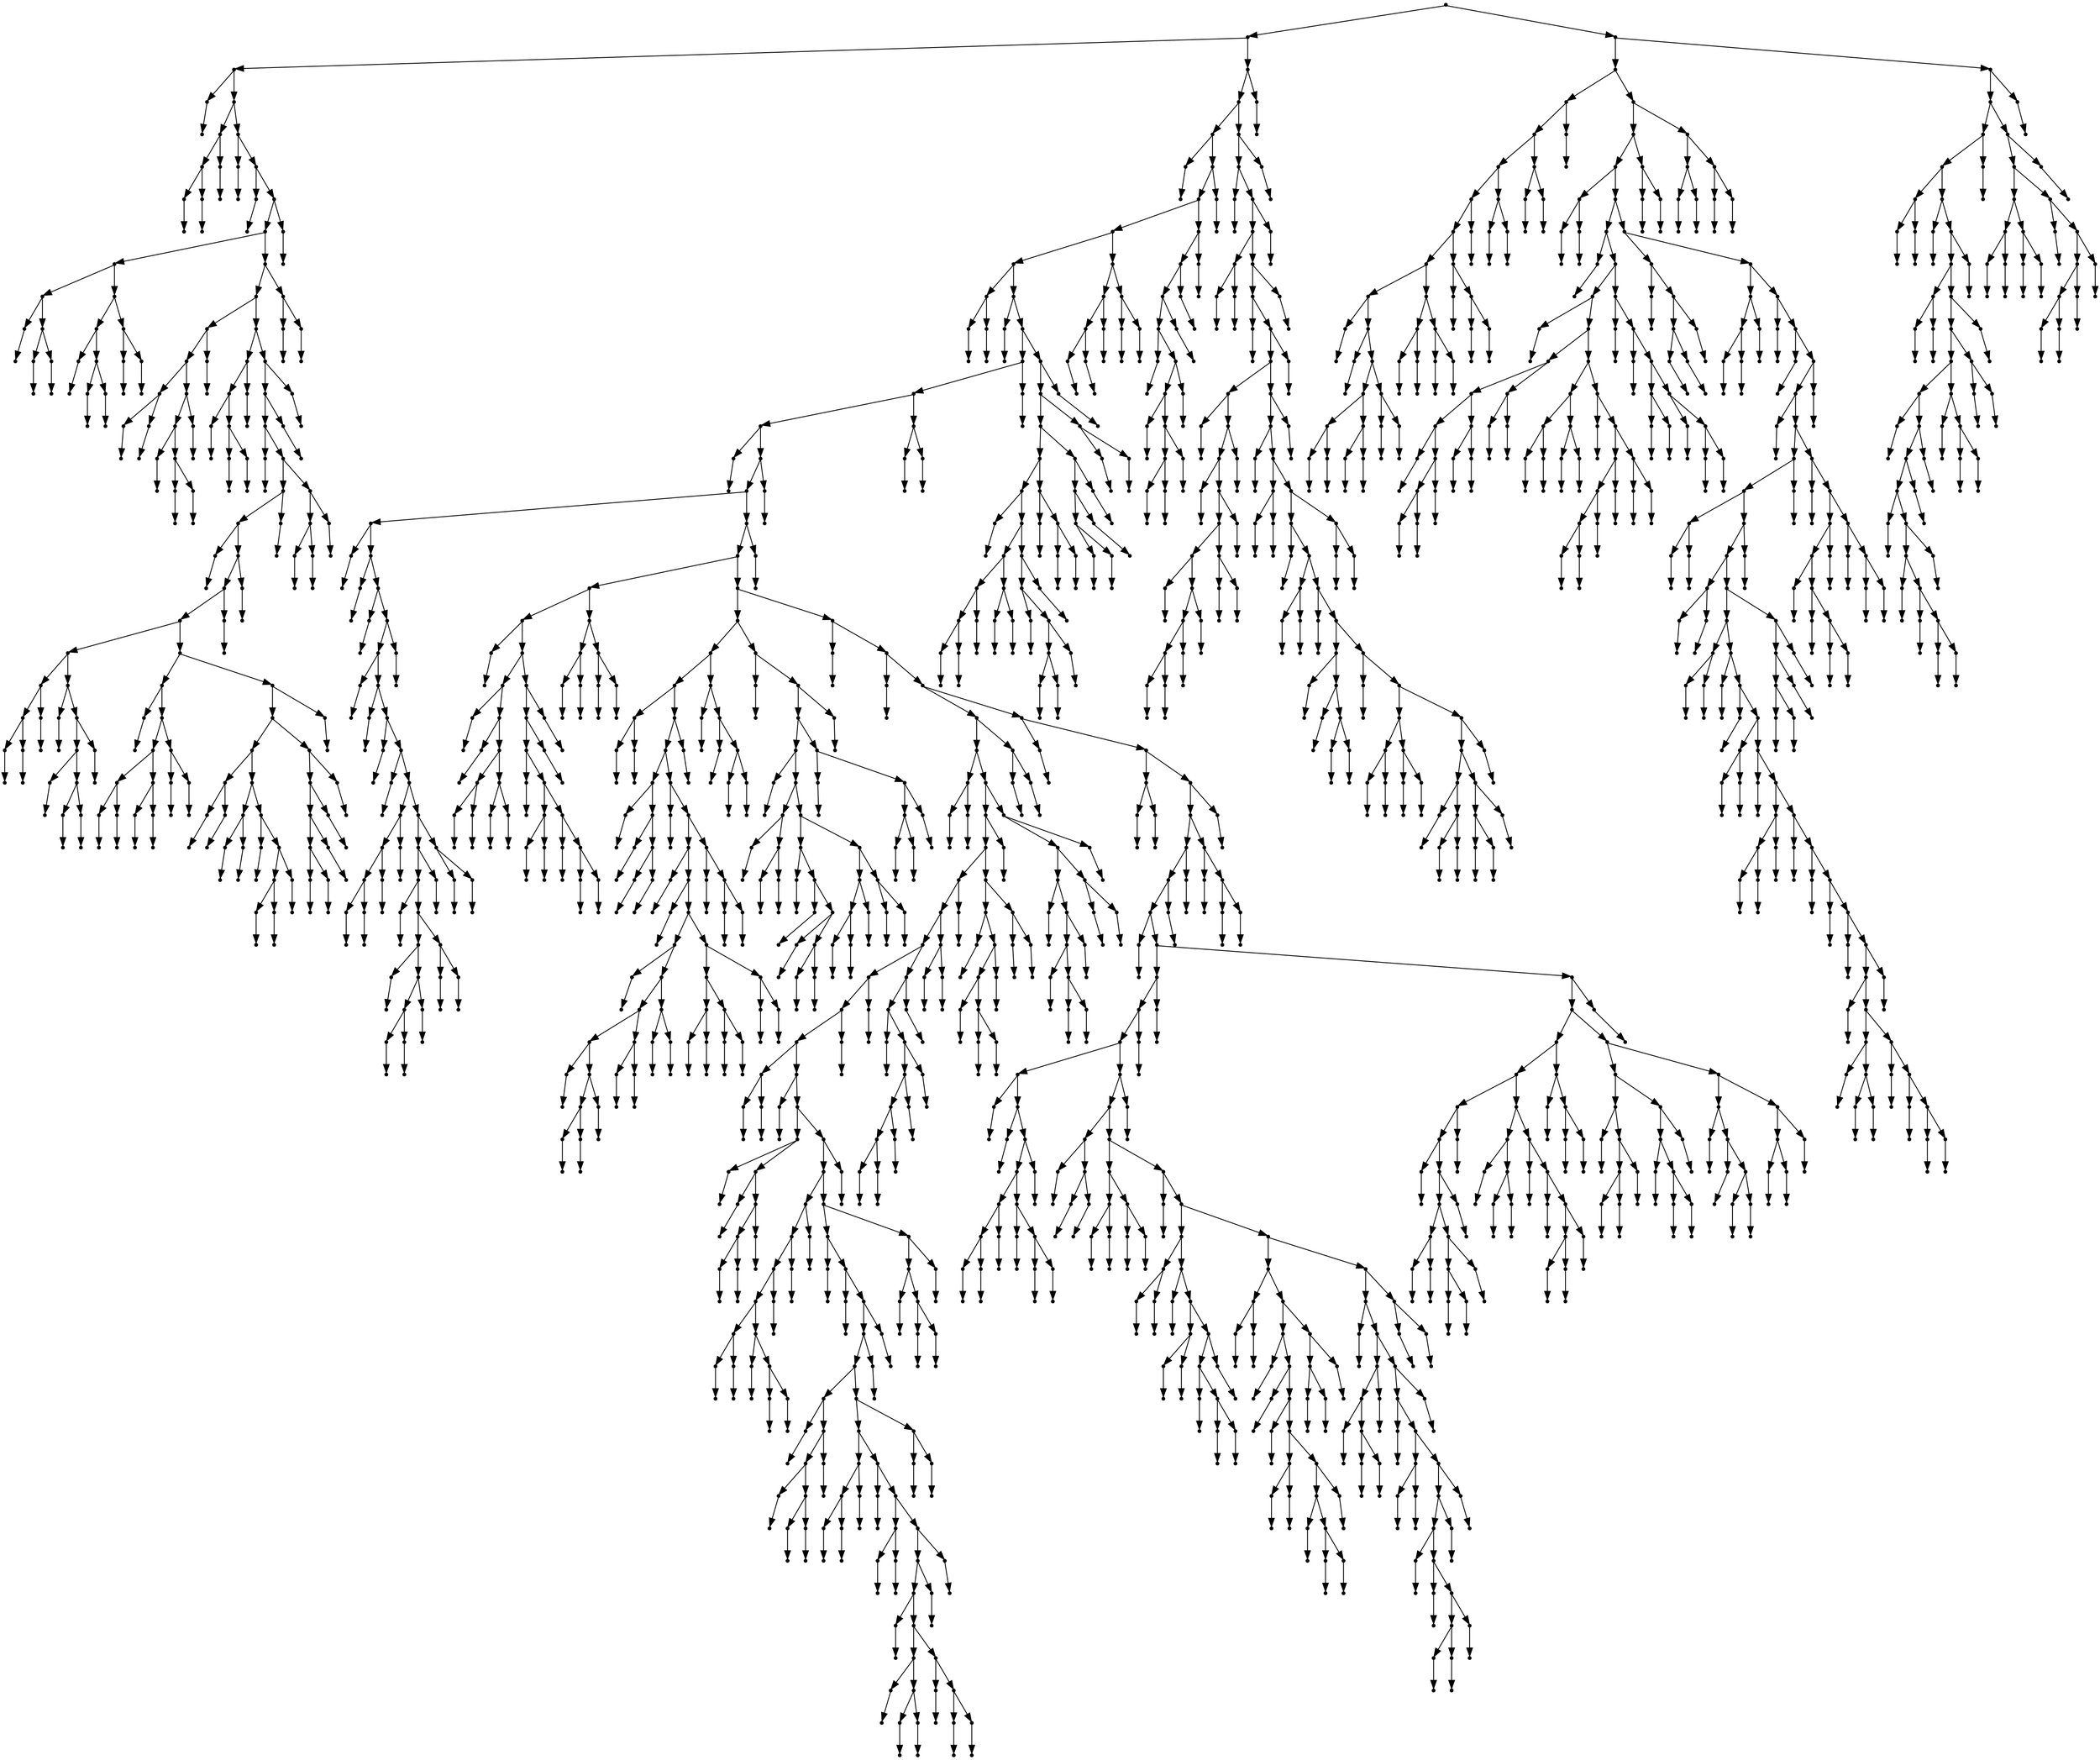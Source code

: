 digraph {
  1744 [shape=point];
  1315 [shape=point];
  199 [shape=point];
  1 [shape=point];
  0 [shape=point];
  198 [shape=point];
  9 [shape=point];
  6 [shape=point];
  3 [shape=point];
  2 [shape=point];
  5 [shape=point];
  4 [shape=point];
  8 [shape=point];
  7 [shape=point];
  197 [shape=point];
  11 [shape=point];
  10 [shape=point];
  196 [shape=point];
  13 [shape=point];
  12 [shape=point];
  195 [shape=point];
  192 [shape=point];
  36 [shape=point];
  21 [shape=point];
  15 [shape=point];
  14 [shape=point];
  20 [shape=point];
  17 [shape=point];
  16 [shape=point];
  19 [shape=point];
  18 [shape=point];
  35 [shape=point];
  29 [shape=point];
  23 [shape=point];
  22 [shape=point];
  28 [shape=point];
  25 [shape=point];
  24 [shape=point];
  27 [shape=point];
  26 [shape=point];
  34 [shape=point];
  31 [shape=point];
  30 [shape=point];
  33 [shape=point];
  32 [shape=point];
  191 [shape=point];
  185 [shape=point];
  56 [shape=point];
  53 [shape=point];
  41 [shape=point];
  38 [shape=point];
  37 [shape=point];
  40 [shape=point];
  39 [shape=point];
  52 [shape=point];
  49 [shape=point];
  43 [shape=point];
  42 [shape=point];
  48 [shape=point];
  45 [shape=point];
  44 [shape=point];
  47 [shape=point];
  46 [shape=point];
  51 [shape=point];
  50 [shape=point];
  55 [shape=point];
  54 [shape=point];
  184 [shape=point];
  67 [shape=point];
  64 [shape=point];
  58 [shape=point];
  57 [shape=point];
  63 [shape=point];
  60 [shape=point];
  59 [shape=point];
  62 [shape=point];
  61 [shape=point];
  66 [shape=point];
  65 [shape=point];
  183 [shape=point];
  180 [shape=point];
  177 [shape=point];
  69 [shape=point];
  68 [shape=point];
  176 [shape=point];
  167 [shape=point];
  164 [shape=point];
  71 [shape=point];
  70 [shape=point];
  163 [shape=point];
  160 [shape=point];
  157 [shape=point];
  94 [shape=point];
  79 [shape=point];
  76 [shape=point];
  73 [shape=point];
  72 [shape=point];
  75 [shape=point];
  74 [shape=point];
  78 [shape=point];
  77 [shape=point];
  93 [shape=point];
  81 [shape=point];
  80 [shape=point];
  92 [shape=point];
  89 [shape=point];
  83 [shape=point];
  82 [shape=point];
  88 [shape=point];
  85 [shape=point];
  84 [shape=point];
  87 [shape=point];
  86 [shape=point];
  91 [shape=point];
  90 [shape=point];
  156 [shape=point];
  114 [shape=point];
  96 [shape=point];
  95 [shape=point];
  113 [shape=point];
  107 [shape=point];
  101 [shape=point];
  98 [shape=point];
  97 [shape=point];
  100 [shape=point];
  99 [shape=point];
  106 [shape=point];
  103 [shape=point];
  102 [shape=point];
  105 [shape=point];
  104 [shape=point];
  112 [shape=point];
  109 [shape=point];
  108 [shape=point];
  111 [shape=point];
  110 [shape=point];
  155 [shape=point];
  152 [shape=point];
  137 [shape=point];
  119 [shape=point];
  116 [shape=point];
  115 [shape=point];
  118 [shape=point];
  117 [shape=point];
  136 [shape=point];
  124 [shape=point];
  121 [shape=point];
  120 [shape=point];
  123 [shape=point];
  122 [shape=point];
  135 [shape=point];
  126 [shape=point];
  125 [shape=point];
  134 [shape=point];
  131 [shape=point];
  128 [shape=point];
  127 [shape=point];
  130 [shape=point];
  129 [shape=point];
  133 [shape=point];
  132 [shape=point];
  151 [shape=point];
  148 [shape=point];
  145 [shape=point];
  142 [shape=point];
  139 [shape=point];
  138 [shape=point];
  141 [shape=point];
  140 [shape=point];
  144 [shape=point];
  143 [shape=point];
  147 [shape=point];
  146 [shape=point];
  150 [shape=point];
  149 [shape=point];
  154 [shape=point];
  153 [shape=point];
  159 [shape=point];
  158 [shape=point];
  162 [shape=point];
  161 [shape=point];
  166 [shape=point];
  165 [shape=point];
  175 [shape=point];
  172 [shape=point];
  169 [shape=point];
  168 [shape=point];
  171 [shape=point];
  170 [shape=point];
  174 [shape=point];
  173 [shape=point];
  179 [shape=point];
  178 [shape=point];
  182 [shape=point];
  181 [shape=point];
  190 [shape=point];
  187 [shape=point];
  186 [shape=point];
  189 [shape=point];
  188 [shape=point];
  194 [shape=point];
  193 [shape=point];
  1314 [shape=point];
  1311 [shape=point];
  1176 [shape=point];
  201 [shape=point];
  200 [shape=point];
  1175 [shape=point];
  1172 [shape=point];
  1145 [shape=point];
  1130 [shape=point];
  206 [shape=point];
  203 [shape=point];
  202 [shape=point];
  205 [shape=point];
  204 [shape=point];
  1129 [shape=point];
  208 [shape=point];
  207 [shape=point];
  1128 [shape=point];
  1065 [shape=point];
  1062 [shape=point];
  1056 [shape=point];
  210 [shape=point];
  209 [shape=point];
  1055 [shape=point];
  1052 [shape=point];
  275 [shape=point];
  212 [shape=point];
  211 [shape=point];
  274 [shape=point];
  214 [shape=point];
  213 [shape=point];
  273 [shape=point];
  216 [shape=point];
  215 [shape=point];
  272 [shape=point];
  269 [shape=point];
  218 [shape=point];
  217 [shape=point];
  268 [shape=point];
  220 [shape=point];
  219 [shape=point];
  267 [shape=point];
  222 [shape=point];
  221 [shape=point];
  266 [shape=point];
  224 [shape=point];
  223 [shape=point];
  265 [shape=point];
  235 [shape=point];
  232 [shape=point];
  229 [shape=point];
  226 [shape=point];
  225 [shape=point];
  228 [shape=point];
  227 [shape=point];
  231 [shape=point];
  230 [shape=point];
  234 [shape=point];
  233 [shape=point];
  264 [shape=point];
  258 [shape=point];
  255 [shape=point];
  237 [shape=point];
  236 [shape=point];
  254 [shape=point];
  248 [shape=point];
  239 [shape=point];
  238 [shape=point];
  247 [shape=point];
  244 [shape=point];
  241 [shape=point];
  240 [shape=point];
  243 [shape=point];
  242 [shape=point];
  246 [shape=point];
  245 [shape=point];
  253 [shape=point];
  250 [shape=point];
  249 [shape=point];
  252 [shape=point];
  251 [shape=point];
  257 [shape=point];
  256 [shape=point];
  263 [shape=point];
  260 [shape=point];
  259 [shape=point];
  262 [shape=point];
  261 [shape=point];
  271 [shape=point];
  270 [shape=point];
  1051 [shape=point];
  1048 [shape=point];
  331 [shape=point];
  319 [shape=point];
  277 [shape=point];
  276 [shape=point];
  318 [shape=point];
  294 [shape=point];
  279 [shape=point];
  278 [shape=point];
  293 [shape=point];
  281 [shape=point];
  280 [shape=point];
  292 [shape=point];
  286 [shape=point];
  283 [shape=point];
  282 [shape=point];
  285 [shape=point];
  284 [shape=point];
  291 [shape=point];
  288 [shape=point];
  287 [shape=point];
  290 [shape=point];
  289 [shape=point];
  317 [shape=point];
  314 [shape=point];
  311 [shape=point];
  296 [shape=point];
  295 [shape=point];
  310 [shape=point];
  301 [shape=point];
  298 [shape=point];
  297 [shape=point];
  300 [shape=point];
  299 [shape=point];
  309 [shape=point];
  303 [shape=point];
  302 [shape=point];
  308 [shape=point];
  305 [shape=point];
  304 [shape=point];
  307 [shape=point];
  306 [shape=point];
  313 [shape=point];
  312 [shape=point];
  316 [shape=point];
  315 [shape=point];
  330 [shape=point];
  324 [shape=point];
  321 [shape=point];
  320 [shape=point];
  323 [shape=point];
  322 [shape=point];
  329 [shape=point];
  326 [shape=point];
  325 [shape=point];
  328 [shape=point];
  327 [shape=point];
  1047 [shape=point];
  486 [shape=point];
  426 [shape=point];
  414 [shape=point];
  336 [shape=point];
  333 [shape=point];
  332 [shape=point];
  335 [shape=point];
  334 [shape=point];
  413 [shape=point];
  410 [shape=point];
  347 [shape=point];
  338 [shape=point];
  337 [shape=point];
  346 [shape=point];
  340 [shape=point];
  339 [shape=point];
  345 [shape=point];
  342 [shape=point];
  341 [shape=point];
  344 [shape=point];
  343 [shape=point];
  409 [shape=point];
  349 [shape=point];
  348 [shape=point];
  408 [shape=point];
  399 [shape=point];
  351 [shape=point];
  350 [shape=point];
  398 [shape=point];
  353 [shape=point];
  352 [shape=point];
  397 [shape=point];
  379 [shape=point];
  355 [shape=point];
  354 [shape=point];
  378 [shape=point];
  372 [shape=point];
  366 [shape=point];
  357 [shape=point];
  356 [shape=point];
  365 [shape=point];
  362 [shape=point];
  359 [shape=point];
  358 [shape=point];
  361 [shape=point];
  360 [shape=point];
  364 [shape=point];
  363 [shape=point];
  371 [shape=point];
  368 [shape=point];
  367 [shape=point];
  370 [shape=point];
  369 [shape=point];
  377 [shape=point];
  374 [shape=point];
  373 [shape=point];
  376 [shape=point];
  375 [shape=point];
  396 [shape=point];
  390 [shape=point];
  384 [shape=point];
  381 [shape=point];
  380 [shape=point];
  383 [shape=point];
  382 [shape=point];
  389 [shape=point];
  386 [shape=point];
  385 [shape=point];
  388 [shape=point];
  387 [shape=point];
  395 [shape=point];
  392 [shape=point];
  391 [shape=point];
  394 [shape=point];
  393 [shape=point];
  407 [shape=point];
  401 [shape=point];
  400 [shape=point];
  406 [shape=point];
  403 [shape=point];
  402 [shape=point];
  405 [shape=point];
  404 [shape=point];
  412 [shape=point];
  411 [shape=point];
  425 [shape=point];
  416 [shape=point];
  415 [shape=point];
  424 [shape=point];
  418 [shape=point];
  417 [shape=point];
  423 [shape=point];
  420 [shape=point];
  419 [shape=point];
  422 [shape=point];
  421 [shape=point];
  485 [shape=point];
  428 [shape=point];
  427 [shape=point];
  484 [shape=point];
  481 [shape=point];
  469 [shape=point];
  430 [shape=point];
  429 [shape=point];
  468 [shape=point];
  438 [shape=point];
  432 [shape=point];
  431 [shape=point];
  437 [shape=point];
  434 [shape=point];
  433 [shape=point];
  436 [shape=point];
  435 [shape=point];
  467 [shape=point];
  452 [shape=point];
  440 [shape=point];
  439 [shape=point];
  451 [shape=point];
  442 [shape=point];
  441 [shape=point];
  450 [shape=point];
  444 [shape=point];
  443 [shape=point];
  449 [shape=point];
  446 [shape=point];
  445 [shape=point];
  448 [shape=point];
  447 [shape=point];
  466 [shape=point];
  460 [shape=point];
  457 [shape=point];
  454 [shape=point];
  453 [shape=point];
  456 [shape=point];
  455 [shape=point];
  459 [shape=point];
  458 [shape=point];
  465 [shape=point];
  462 [shape=point];
  461 [shape=point];
  464 [shape=point];
  463 [shape=point];
  480 [shape=point];
  471 [shape=point];
  470 [shape=point];
  479 [shape=point];
  476 [shape=point];
  473 [shape=point];
  472 [shape=point];
  475 [shape=point];
  474 [shape=point];
  478 [shape=point];
  477 [shape=point];
  483 [shape=point];
  482 [shape=point];
  1046 [shape=point];
  488 [shape=point];
  487 [shape=point];
  1045 [shape=point];
  490 [shape=point];
  489 [shape=point];
  1044 [shape=point];
  726 [shape=point];
  720 [shape=point];
  495 [shape=point];
  492 [shape=point];
  491 [shape=point];
  494 [shape=point];
  493 [shape=point];
  719 [shape=point];
  695 [shape=point];
  692 [shape=point];
  671 [shape=point];
  668 [shape=point];
  662 [shape=point];
  641 [shape=point];
  638 [shape=point];
  635 [shape=point];
  500 [shape=point];
  497 [shape=point];
  496 [shape=point];
  499 [shape=point];
  498 [shape=point];
  634 [shape=point];
  502 [shape=point];
  501 [shape=point];
  633 [shape=point];
  516 [shape=point];
  504 [shape=point];
  503 [shape=point];
  515 [shape=point];
  506 [shape=point];
  505 [shape=point];
  514 [shape=point];
  511 [shape=point];
  508 [shape=point];
  507 [shape=point];
  510 [shape=point];
  509 [shape=point];
  513 [shape=point];
  512 [shape=point];
  632 [shape=point];
  629 [shape=point];
  539 [shape=point];
  536 [shape=point];
  533 [shape=point];
  530 [shape=point];
  521 [shape=point];
  518 [shape=point];
  517 [shape=point];
  520 [shape=point];
  519 [shape=point];
  529 [shape=point];
  523 [shape=point];
  522 [shape=point];
  528 [shape=point];
  525 [shape=point];
  524 [shape=point];
  527 [shape=point];
  526 [shape=point];
  532 [shape=point];
  531 [shape=point];
  535 [shape=point];
  534 [shape=point];
  538 [shape=point];
  537 [shape=point];
  628 [shape=point];
  616 [shape=point];
  541 [shape=point];
  540 [shape=point];
  615 [shape=point];
  543 [shape=point];
  542 [shape=point];
  614 [shape=point];
  611 [shape=point];
  608 [shape=point];
  557 [shape=point];
  545 [shape=point];
  544 [shape=point];
  556 [shape=point];
  553 [shape=point];
  547 [shape=point];
  546 [shape=point];
  552 [shape=point];
  549 [shape=point];
  548 [shape=point];
  551 [shape=point];
  550 [shape=point];
  555 [shape=point];
  554 [shape=point];
  607 [shape=point];
  601 [shape=point];
  565 [shape=point];
  562 [shape=point];
  559 [shape=point];
  558 [shape=point];
  561 [shape=point];
  560 [shape=point];
  564 [shape=point];
  563 [shape=point];
  600 [shape=point];
  567 [shape=point];
  566 [shape=point];
  599 [shape=point];
  572 [shape=point];
  569 [shape=point];
  568 [shape=point];
  571 [shape=point];
  570 [shape=point];
  598 [shape=point];
  595 [shape=point];
  592 [shape=point];
  574 [shape=point];
  573 [shape=point];
  591 [shape=point];
  582 [shape=point];
  576 [shape=point];
  575 [shape=point];
  581 [shape=point];
  578 [shape=point];
  577 [shape=point];
  580 [shape=point];
  579 [shape=point];
  590 [shape=point];
  584 [shape=point];
  583 [shape=point];
  589 [shape=point];
  586 [shape=point];
  585 [shape=point];
  588 [shape=point];
  587 [shape=point];
  594 [shape=point];
  593 [shape=point];
  597 [shape=point];
  596 [shape=point];
  606 [shape=point];
  603 [shape=point];
  602 [shape=point];
  605 [shape=point];
  604 [shape=point];
  610 [shape=point];
  609 [shape=point];
  613 [shape=point];
  612 [shape=point];
  627 [shape=point];
  624 [shape=point];
  618 [shape=point];
  617 [shape=point];
  623 [shape=point];
  620 [shape=point];
  619 [shape=point];
  622 [shape=point];
  621 [shape=point];
  626 [shape=point];
  625 [shape=point];
  631 [shape=point];
  630 [shape=point];
  637 [shape=point];
  636 [shape=point];
  640 [shape=point];
  639 [shape=point];
  661 [shape=point];
  658 [shape=point];
  643 [shape=point];
  642 [shape=point];
  657 [shape=point];
  654 [shape=point];
  651 [shape=point];
  648 [shape=point];
  645 [shape=point];
  644 [shape=point];
  647 [shape=point];
  646 [shape=point];
  650 [shape=point];
  649 [shape=point];
  653 [shape=point];
  652 [shape=point];
  656 [shape=point];
  655 [shape=point];
  660 [shape=point];
  659 [shape=point];
  667 [shape=point];
  664 [shape=point];
  663 [shape=point];
  666 [shape=point];
  665 [shape=point];
  670 [shape=point];
  669 [shape=point];
  691 [shape=point];
  685 [shape=point];
  673 [shape=point];
  672 [shape=point];
  684 [shape=point];
  681 [shape=point];
  675 [shape=point];
  674 [shape=point];
  680 [shape=point];
  677 [shape=point];
  676 [shape=point];
  679 [shape=point];
  678 [shape=point];
  683 [shape=point];
  682 [shape=point];
  690 [shape=point];
  687 [shape=point];
  686 [shape=point];
  689 [shape=point];
  688 [shape=point];
  694 [shape=point];
  693 [shape=point];
  718 [shape=point];
  715 [shape=point];
  709 [shape=point];
  697 [shape=point];
  696 [shape=point];
  708 [shape=point];
  705 [shape=point];
  699 [shape=point];
  698 [shape=point];
  704 [shape=point];
  701 [shape=point];
  700 [shape=point];
  703 [shape=point];
  702 [shape=point];
  707 [shape=point];
  706 [shape=point];
  714 [shape=point];
  711 [shape=point];
  710 [shape=point];
  713 [shape=point];
  712 [shape=point];
  717 [shape=point];
  716 [shape=point];
  725 [shape=point];
  722 [shape=point];
  721 [shape=point];
  724 [shape=point];
  723 [shape=point];
  1043 [shape=point];
  728 [shape=point];
  727 [shape=point];
  1042 [shape=point];
  733 [shape=point];
  730 [shape=point];
  729 [shape=point];
  732 [shape=point];
  731 [shape=point];
  1041 [shape=point];
  1038 [shape=point];
  1029 [shape=point];
  1026 [shape=point];
  1023 [shape=point];
  735 [shape=point];
  734 [shape=point];
  1022 [shape=point];
  917 [shape=point];
  914 [shape=point];
  911 [shape=point];
  761 [shape=point];
  737 [shape=point];
  736 [shape=point];
  760 [shape=point];
  739 [shape=point];
  738 [shape=point];
  759 [shape=point];
  756 [shape=point];
  747 [shape=point];
  744 [shape=point];
  741 [shape=point];
  740 [shape=point];
  743 [shape=point];
  742 [shape=point];
  746 [shape=point];
  745 [shape=point];
  755 [shape=point];
  749 [shape=point];
  748 [shape=point];
  754 [shape=point];
  751 [shape=point];
  750 [shape=point];
  753 [shape=point];
  752 [shape=point];
  758 [shape=point];
  757 [shape=point];
  910 [shape=point];
  907 [shape=point];
  769 [shape=point];
  763 [shape=point];
  762 [shape=point];
  768 [shape=point];
  765 [shape=point];
  764 [shape=point];
  767 [shape=point];
  766 [shape=point];
  906 [shape=point];
  780 [shape=point];
  774 [shape=point];
  771 [shape=point];
  770 [shape=point];
  773 [shape=point];
  772 [shape=point];
  779 [shape=point];
  776 [shape=point];
  775 [shape=point];
  778 [shape=point];
  777 [shape=point];
  905 [shape=point];
  782 [shape=point];
  781 [shape=point];
  904 [shape=point];
  808 [shape=point];
  787 [shape=point];
  784 [shape=point];
  783 [shape=point];
  786 [shape=point];
  785 [shape=point];
  807 [shape=point];
  789 [shape=point];
  788 [shape=point];
  806 [shape=point];
  794 [shape=point];
  791 [shape=point];
  790 [shape=point];
  793 [shape=point];
  792 [shape=point];
  805 [shape=point];
  802 [shape=point];
  796 [shape=point];
  795 [shape=point];
  801 [shape=point];
  798 [shape=point];
  797 [shape=point];
  800 [shape=point];
  799 [shape=point];
  804 [shape=point];
  803 [shape=point];
  903 [shape=point];
  849 [shape=point];
  813 [shape=point];
  810 [shape=point];
  809 [shape=point];
  812 [shape=point];
  811 [shape=point];
  848 [shape=point];
  839 [shape=point];
  815 [shape=point];
  814 [shape=point];
  838 [shape=point];
  817 [shape=point];
  816 [shape=point];
  837 [shape=point];
  819 [shape=point];
  818 [shape=point];
  836 [shape=point];
  824 [shape=point];
  821 [shape=point];
  820 [shape=point];
  823 [shape=point];
  822 [shape=point];
  835 [shape=point];
  832 [shape=point];
  826 [shape=point];
  825 [shape=point];
  831 [shape=point];
  828 [shape=point];
  827 [shape=point];
  830 [shape=point];
  829 [shape=point];
  834 [shape=point];
  833 [shape=point];
  847 [shape=point];
  844 [shape=point];
  841 [shape=point];
  840 [shape=point];
  843 [shape=point];
  842 [shape=point];
  846 [shape=point];
  845 [shape=point];
  902 [shape=point];
  896 [shape=point];
  851 [shape=point];
  850 [shape=point];
  895 [shape=point];
  862 [shape=point];
  859 [shape=point];
  853 [shape=point];
  852 [shape=point];
  858 [shape=point];
  855 [shape=point];
  854 [shape=point];
  857 [shape=point];
  856 [shape=point];
  861 [shape=point];
  860 [shape=point];
  894 [shape=point];
  891 [shape=point];
  864 [shape=point];
  863 [shape=point];
  890 [shape=point];
  869 [shape=point];
  866 [shape=point];
  865 [shape=point];
  868 [shape=point];
  867 [shape=point];
  889 [shape=point];
  886 [shape=point];
  883 [shape=point];
  871 [shape=point];
  870 [shape=point];
  882 [shape=point];
  873 [shape=point];
  872 [shape=point];
  881 [shape=point];
  878 [shape=point];
  875 [shape=point];
  874 [shape=point];
  877 [shape=point];
  876 [shape=point];
  880 [shape=point];
  879 [shape=point];
  885 [shape=point];
  884 [shape=point];
  888 [shape=point];
  887 [shape=point];
  893 [shape=point];
  892 [shape=point];
  901 [shape=point];
  898 [shape=point];
  897 [shape=point];
  900 [shape=point];
  899 [shape=point];
  909 [shape=point];
  908 [shape=point];
  913 [shape=point];
  912 [shape=point];
  916 [shape=point];
  915 [shape=point];
  1021 [shape=point];
  1018 [shape=point];
  973 [shape=point];
  964 [shape=point];
  940 [shape=point];
  937 [shape=point];
  919 [shape=point];
  918 [shape=point];
  936 [shape=point];
  933 [shape=point];
  924 [shape=point];
  921 [shape=point];
  920 [shape=point];
  923 [shape=point];
  922 [shape=point];
  932 [shape=point];
  929 [shape=point];
  926 [shape=point];
  925 [shape=point];
  928 [shape=point];
  927 [shape=point];
  931 [shape=point];
  930 [shape=point];
  935 [shape=point];
  934 [shape=point];
  939 [shape=point];
  938 [shape=point];
  963 [shape=point];
  948 [shape=point];
  942 [shape=point];
  941 [shape=point];
  947 [shape=point];
  944 [shape=point];
  943 [shape=point];
  946 [shape=point];
  945 [shape=point];
  962 [shape=point];
  950 [shape=point];
  949 [shape=point];
  961 [shape=point];
  952 [shape=point];
  951 [shape=point];
  960 [shape=point];
  957 [shape=point];
  954 [shape=point];
  953 [shape=point];
  956 [shape=point];
  955 [shape=point];
  959 [shape=point];
  958 [shape=point];
  972 [shape=point];
  966 [shape=point];
  965 [shape=point];
  971 [shape=point];
  968 [shape=point];
  967 [shape=point];
  970 [shape=point];
  969 [shape=point];
  1017 [shape=point];
  996 [shape=point];
  984 [shape=point];
  975 [shape=point];
  974 [shape=point];
  983 [shape=point];
  980 [shape=point];
  977 [shape=point];
  976 [shape=point];
  979 [shape=point];
  978 [shape=point];
  982 [shape=point];
  981 [shape=point];
  995 [shape=point];
  992 [shape=point];
  986 [shape=point];
  985 [shape=point];
  991 [shape=point];
  988 [shape=point];
  987 [shape=point];
  990 [shape=point];
  989 [shape=point];
  994 [shape=point];
  993 [shape=point];
  1016 [shape=point];
  1007 [shape=point];
  998 [shape=point];
  997 [shape=point];
  1006 [shape=point];
  1000 [shape=point];
  999 [shape=point];
  1005 [shape=point];
  1002 [shape=point];
  1001 [shape=point];
  1004 [shape=point];
  1003 [shape=point];
  1015 [shape=point];
  1012 [shape=point];
  1009 [shape=point];
  1008 [shape=point];
  1011 [shape=point];
  1010 [shape=point];
  1014 [shape=point];
  1013 [shape=point];
  1020 [shape=point];
  1019 [shape=point];
  1025 [shape=point];
  1024 [shape=point];
  1028 [shape=point];
  1027 [shape=point];
  1037 [shape=point];
  1031 [shape=point];
  1030 [shape=point];
  1036 [shape=point];
  1033 [shape=point];
  1032 [shape=point];
  1035 [shape=point];
  1034 [shape=point];
  1040 [shape=point];
  1039 [shape=point];
  1050 [shape=point];
  1049 [shape=point];
  1054 [shape=point];
  1053 [shape=point];
  1061 [shape=point];
  1058 [shape=point];
  1057 [shape=point];
  1060 [shape=point];
  1059 [shape=point];
  1064 [shape=point];
  1063 [shape=point];
  1127 [shape=point];
  1124 [shape=point];
  1118 [shape=point];
  1106 [shape=point];
  1097 [shape=point];
  1067 [shape=point];
  1066 [shape=point];
  1096 [shape=point];
  1081 [shape=point];
  1075 [shape=point];
  1072 [shape=point];
  1069 [shape=point];
  1068 [shape=point];
  1071 [shape=point];
  1070 [shape=point];
  1074 [shape=point];
  1073 [shape=point];
  1080 [shape=point];
  1077 [shape=point];
  1076 [shape=point];
  1079 [shape=point];
  1078 [shape=point];
  1095 [shape=point];
  1092 [shape=point];
  1083 [shape=point];
  1082 [shape=point];
  1091 [shape=point];
  1088 [shape=point];
  1085 [shape=point];
  1084 [shape=point];
  1087 [shape=point];
  1086 [shape=point];
  1090 [shape=point];
  1089 [shape=point];
  1094 [shape=point];
  1093 [shape=point];
  1105 [shape=point];
  1099 [shape=point];
  1098 [shape=point];
  1104 [shape=point];
  1101 [shape=point];
  1100 [shape=point];
  1103 [shape=point];
  1102 [shape=point];
  1117 [shape=point];
  1114 [shape=point];
  1111 [shape=point];
  1108 [shape=point];
  1107 [shape=point];
  1110 [shape=point];
  1109 [shape=point];
  1113 [shape=point];
  1112 [shape=point];
  1116 [shape=point];
  1115 [shape=point];
  1123 [shape=point];
  1120 [shape=point];
  1119 [shape=point];
  1122 [shape=point];
  1121 [shape=point];
  1126 [shape=point];
  1125 [shape=point];
  1144 [shape=point];
  1138 [shape=point];
  1135 [shape=point];
  1132 [shape=point];
  1131 [shape=point];
  1134 [shape=point];
  1133 [shape=point];
  1137 [shape=point];
  1136 [shape=point];
  1143 [shape=point];
  1140 [shape=point];
  1139 [shape=point];
  1142 [shape=point];
  1141 [shape=point];
  1171 [shape=point];
  1168 [shape=point];
  1165 [shape=point];
  1162 [shape=point];
  1147 [shape=point];
  1146 [shape=point];
  1161 [shape=point];
  1158 [shape=point];
  1149 [shape=point];
  1148 [shape=point];
  1157 [shape=point];
  1154 [shape=point];
  1151 [shape=point];
  1150 [shape=point];
  1153 [shape=point];
  1152 [shape=point];
  1156 [shape=point];
  1155 [shape=point];
  1160 [shape=point];
  1159 [shape=point];
  1164 [shape=point];
  1163 [shape=point];
  1167 [shape=point];
  1166 [shape=point];
  1170 [shape=point];
  1169 [shape=point];
  1174 [shape=point];
  1173 [shape=point];
  1310 [shape=point];
  1307 [shape=point];
  1178 [shape=point];
  1177 [shape=point];
  1306 [shape=point];
  1303 [shape=point];
  1183 [shape=point];
  1180 [shape=point];
  1179 [shape=point];
  1182 [shape=point];
  1181 [shape=point];
  1302 [shape=point];
  1299 [shape=point];
  1185 [shape=point];
  1184 [shape=point];
  1298 [shape=point];
  1295 [shape=point];
  1217 [shape=point];
  1187 [shape=point];
  1186 [shape=point];
  1216 [shape=point];
  1213 [shape=point];
  1189 [shape=point];
  1188 [shape=point];
  1212 [shape=point];
  1209 [shape=point];
  1203 [shape=point];
  1191 [shape=point];
  1190 [shape=point];
  1202 [shape=point];
  1199 [shape=point];
  1196 [shape=point];
  1193 [shape=point];
  1192 [shape=point];
  1195 [shape=point];
  1194 [shape=point];
  1198 [shape=point];
  1197 [shape=point];
  1201 [shape=point];
  1200 [shape=point];
  1208 [shape=point];
  1205 [shape=point];
  1204 [shape=point];
  1207 [shape=point];
  1206 [shape=point];
  1211 [shape=point];
  1210 [shape=point];
  1215 [shape=point];
  1214 [shape=point];
  1294 [shape=point];
  1291 [shape=point];
  1219 [shape=point];
  1218 [shape=point];
  1290 [shape=point];
  1224 [shape=point];
  1221 [shape=point];
  1220 [shape=point];
  1223 [shape=point];
  1222 [shape=point];
  1289 [shape=point];
  1283 [shape=point];
  1226 [shape=point];
  1225 [shape=point];
  1282 [shape=point];
  1231 [shape=point];
  1228 [shape=point];
  1227 [shape=point];
  1230 [shape=point];
  1229 [shape=point];
  1281 [shape=point];
  1233 [shape=point];
  1232 [shape=point];
  1280 [shape=point];
  1244 [shape=point];
  1235 [shape=point];
  1234 [shape=point];
  1243 [shape=point];
  1237 [shape=point];
  1236 [shape=point];
  1242 [shape=point];
  1239 [shape=point];
  1238 [shape=point];
  1241 [shape=point];
  1240 [shape=point];
  1279 [shape=point];
  1246 [shape=point];
  1245 [shape=point];
  1278 [shape=point];
  1257 [shape=point];
  1251 [shape=point];
  1248 [shape=point];
  1247 [shape=point];
  1250 [shape=point];
  1249 [shape=point];
  1256 [shape=point];
  1253 [shape=point];
  1252 [shape=point];
  1255 [shape=point];
  1254 [shape=point];
  1277 [shape=point];
  1274 [shape=point];
  1265 [shape=point];
  1259 [shape=point];
  1258 [shape=point];
  1264 [shape=point];
  1261 [shape=point];
  1260 [shape=point];
  1263 [shape=point];
  1262 [shape=point];
  1273 [shape=point];
  1270 [shape=point];
  1267 [shape=point];
  1266 [shape=point];
  1269 [shape=point];
  1268 [shape=point];
  1272 [shape=point];
  1271 [shape=point];
  1276 [shape=point];
  1275 [shape=point];
  1288 [shape=point];
  1285 [shape=point];
  1284 [shape=point];
  1287 [shape=point];
  1286 [shape=point];
  1293 [shape=point];
  1292 [shape=point];
  1297 [shape=point];
  1296 [shape=point];
  1301 [shape=point];
  1300 [shape=point];
  1305 [shape=point];
  1304 [shape=point];
  1309 [shape=point];
  1308 [shape=point];
  1313 [shape=point];
  1312 [shape=point];
  1743 [shape=point];
  1644 [shape=point];
  1377 [shape=point];
  1374 [shape=point];
  1368 [shape=point];
  1362 [shape=point];
  1359 [shape=point];
  1350 [shape=point];
  1338 [shape=point];
  1317 [shape=point];
  1316 [shape=point];
  1337 [shape=point];
  1319 [shape=point];
  1318 [shape=point];
  1336 [shape=point];
  1330 [shape=point];
  1324 [shape=point];
  1321 [shape=point];
  1320 [shape=point];
  1323 [shape=point];
  1322 [shape=point];
  1329 [shape=point];
  1326 [shape=point];
  1325 [shape=point];
  1328 [shape=point];
  1327 [shape=point];
  1335 [shape=point];
  1332 [shape=point];
  1331 [shape=point];
  1334 [shape=point];
  1333 [shape=point];
  1349 [shape=point];
  1343 [shape=point];
  1340 [shape=point];
  1339 [shape=point];
  1342 [shape=point];
  1341 [shape=point];
  1348 [shape=point];
  1345 [shape=point];
  1344 [shape=point];
  1347 [shape=point];
  1346 [shape=point];
  1358 [shape=point];
  1352 [shape=point];
  1351 [shape=point];
  1357 [shape=point];
  1354 [shape=point];
  1353 [shape=point];
  1356 [shape=point];
  1355 [shape=point];
  1361 [shape=point];
  1360 [shape=point];
  1367 [shape=point];
  1364 [shape=point];
  1363 [shape=point];
  1366 [shape=point];
  1365 [shape=point];
  1373 [shape=point];
  1370 [shape=point];
  1369 [shape=point];
  1372 [shape=point];
  1371 [shape=point];
  1376 [shape=point];
  1375 [shape=point];
  1643 [shape=point];
  1631 [shape=point];
  1625 [shape=point];
  1382 [shape=point];
  1379 [shape=point];
  1378 [shape=point];
  1381 [shape=point];
  1380 [shape=point];
  1624 [shape=point];
  1465 [shape=point];
  1384 [shape=point];
  1383 [shape=point];
  1464 [shape=point];
  1443 [shape=point];
  1386 [shape=point];
  1385 [shape=point];
  1442 [shape=point];
  1409 [shape=point];
  1403 [shape=point];
  1397 [shape=point];
  1388 [shape=point];
  1387 [shape=point];
  1396 [shape=point];
  1393 [shape=point];
  1390 [shape=point];
  1389 [shape=point];
  1392 [shape=point];
  1391 [shape=point];
  1395 [shape=point];
  1394 [shape=point];
  1402 [shape=point];
  1399 [shape=point];
  1398 [shape=point];
  1401 [shape=point];
  1400 [shape=point];
  1408 [shape=point];
  1405 [shape=point];
  1404 [shape=point];
  1407 [shape=point];
  1406 [shape=point];
  1441 [shape=point];
  1420 [shape=point];
  1414 [shape=point];
  1411 [shape=point];
  1410 [shape=point];
  1413 [shape=point];
  1412 [shape=point];
  1419 [shape=point];
  1416 [shape=point];
  1415 [shape=point];
  1418 [shape=point];
  1417 [shape=point];
  1440 [shape=point];
  1422 [shape=point];
  1421 [shape=point];
  1439 [shape=point];
  1433 [shape=point];
  1430 [shape=point];
  1427 [shape=point];
  1424 [shape=point];
  1423 [shape=point];
  1426 [shape=point];
  1425 [shape=point];
  1429 [shape=point];
  1428 [shape=point];
  1432 [shape=point];
  1431 [shape=point];
  1438 [shape=point];
  1435 [shape=point];
  1434 [shape=point];
  1437 [shape=point];
  1436 [shape=point];
  1463 [shape=point];
  1445 [shape=point];
  1444 [shape=point];
  1462 [shape=point];
  1447 [shape=point];
  1446 [shape=point];
  1461 [shape=point];
  1452 [shape=point];
  1449 [shape=point];
  1448 [shape=point];
  1451 [shape=point];
  1450 [shape=point];
  1460 [shape=point];
  1454 [shape=point];
  1453 [shape=point];
  1459 [shape=point];
  1456 [shape=point];
  1455 [shape=point];
  1458 [shape=point];
  1457 [shape=point];
  1623 [shape=point];
  1476 [shape=point];
  1467 [shape=point];
  1466 [shape=point];
  1475 [shape=point];
  1472 [shape=point];
  1469 [shape=point];
  1468 [shape=point];
  1471 [shape=point];
  1470 [shape=point];
  1474 [shape=point];
  1473 [shape=point];
  1622 [shape=point];
  1484 [shape=point];
  1481 [shape=point];
  1478 [shape=point];
  1477 [shape=point];
  1480 [shape=point];
  1479 [shape=point];
  1483 [shape=point];
  1482 [shape=point];
  1621 [shape=point];
  1486 [shape=point];
  1485 [shape=point];
  1620 [shape=point];
  1488 [shape=point];
  1487 [shape=point];
  1619 [shape=point];
  1616 [shape=point];
  1490 [shape=point];
  1489 [shape=point];
  1615 [shape=point];
  1588 [shape=point];
  1585 [shape=point];
  1495 [shape=point];
  1492 [shape=point];
  1491 [shape=point];
  1494 [shape=point];
  1493 [shape=point];
  1584 [shape=point];
  1581 [shape=point];
  1500 [shape=point];
  1497 [shape=point];
  1496 [shape=point];
  1499 [shape=point];
  1498 [shape=point];
  1580 [shape=point];
  1568 [shape=point];
  1505 [shape=point];
  1502 [shape=point];
  1501 [shape=point];
  1504 [shape=point];
  1503 [shape=point];
  1567 [shape=point];
  1507 [shape=point];
  1506 [shape=point];
  1566 [shape=point];
  1509 [shape=point];
  1508 [shape=point];
  1565 [shape=point];
  1514 [shape=point];
  1511 [shape=point];
  1510 [shape=point];
  1513 [shape=point];
  1512 [shape=point];
  1564 [shape=point];
  1516 [shape=point];
  1515 [shape=point];
  1563 [shape=point];
  1524 [shape=point];
  1521 [shape=point];
  1518 [shape=point];
  1517 [shape=point];
  1520 [shape=point];
  1519 [shape=point];
  1523 [shape=point];
  1522 [shape=point];
  1562 [shape=point];
  1526 [shape=point];
  1525 [shape=point];
  1561 [shape=point];
  1528 [shape=point];
  1527 [shape=point];
  1560 [shape=point];
  1530 [shape=point];
  1529 [shape=point];
  1559 [shape=point];
  1532 [shape=point];
  1531 [shape=point];
  1558 [shape=point];
  1555 [shape=point];
  1534 [shape=point];
  1533 [shape=point];
  1554 [shape=point];
  1542 [shape=point];
  1536 [shape=point];
  1535 [shape=point];
  1541 [shape=point];
  1538 [shape=point];
  1537 [shape=point];
  1540 [shape=point];
  1539 [shape=point];
  1553 [shape=point];
  1544 [shape=point];
  1543 [shape=point];
  1552 [shape=point];
  1546 [shape=point];
  1545 [shape=point];
  1551 [shape=point];
  1548 [shape=point];
  1547 [shape=point];
  1550 [shape=point];
  1549 [shape=point];
  1557 [shape=point];
  1556 [shape=point];
  1579 [shape=point];
  1576 [shape=point];
  1573 [shape=point];
  1570 [shape=point];
  1569 [shape=point];
  1572 [shape=point];
  1571 [shape=point];
  1575 [shape=point];
  1574 [shape=point];
  1578 [shape=point];
  1577 [shape=point];
  1583 [shape=point];
  1582 [shape=point];
  1587 [shape=point];
  1586 [shape=point];
  1614 [shape=point];
  1590 [shape=point];
  1589 [shape=point];
  1613 [shape=point];
  1604 [shape=point];
  1601 [shape=point];
  1592 [shape=point];
  1591 [shape=point];
  1600 [shape=point];
  1594 [shape=point];
  1593 [shape=point];
  1599 [shape=point];
  1596 [shape=point];
  1595 [shape=point];
  1598 [shape=point];
  1597 [shape=point];
  1603 [shape=point];
  1602 [shape=point];
  1612 [shape=point];
  1606 [shape=point];
  1605 [shape=point];
  1611 [shape=point];
  1608 [shape=point];
  1607 [shape=point];
  1610 [shape=point];
  1609 [shape=point];
  1618 [shape=point];
  1617 [shape=point];
  1630 [shape=point];
  1627 [shape=point];
  1626 [shape=point];
  1629 [shape=point];
  1628 [shape=point];
  1642 [shape=point];
  1636 [shape=point];
  1633 [shape=point];
  1632 [shape=point];
  1635 [shape=point];
  1634 [shape=point];
  1641 [shape=point];
  1638 [shape=point];
  1637 [shape=point];
  1640 [shape=point];
  1639 [shape=point];
  1742 [shape=point];
  1739 [shape=point];
  1709 [shape=point];
  1706 [shape=point];
  1649 [shape=point];
  1646 [shape=point];
  1645 [shape=point];
  1648 [shape=point];
  1647 [shape=point];
  1705 [shape=point];
  1651 [shape=point];
  1650 [shape=point];
  1704 [shape=point];
  1701 [shape=point];
  1656 [shape=point];
  1653 [shape=point];
  1652 [shape=point];
  1655 [shape=point];
  1654 [shape=point];
  1700 [shape=point];
  1697 [shape=point];
  1691 [shape=point];
  1682 [shape=point];
  1658 [shape=point];
  1657 [shape=point];
  1681 [shape=point];
  1678 [shape=point];
  1675 [shape=point];
  1660 [shape=point];
  1659 [shape=point];
  1674 [shape=point];
  1671 [shape=point];
  1662 [shape=point];
  1661 [shape=point];
  1670 [shape=point];
  1664 [shape=point];
  1663 [shape=point];
  1669 [shape=point];
  1666 [shape=point];
  1665 [shape=point];
  1668 [shape=point];
  1667 [shape=point];
  1673 [shape=point];
  1672 [shape=point];
  1677 [shape=point];
  1676 [shape=point];
  1680 [shape=point];
  1679 [shape=point];
  1690 [shape=point];
  1684 [shape=point];
  1683 [shape=point];
  1689 [shape=point];
  1686 [shape=point];
  1685 [shape=point];
  1688 [shape=point];
  1687 [shape=point];
  1696 [shape=point];
  1693 [shape=point];
  1692 [shape=point];
  1695 [shape=point];
  1694 [shape=point];
  1699 [shape=point];
  1698 [shape=point];
  1703 [shape=point];
  1702 [shape=point];
  1708 [shape=point];
  1707 [shape=point];
  1738 [shape=point];
  1735 [shape=point];
  1720 [shape=point];
  1714 [shape=point];
  1711 [shape=point];
  1710 [shape=point];
  1713 [shape=point];
  1712 [shape=point];
  1719 [shape=point];
  1716 [shape=point];
  1715 [shape=point];
  1718 [shape=point];
  1717 [shape=point];
  1734 [shape=point];
  1722 [shape=point];
  1721 [shape=point];
  1733 [shape=point];
  1730 [shape=point];
  1727 [shape=point];
  1724 [shape=point];
  1723 [shape=point];
  1726 [shape=point];
  1725 [shape=point];
  1729 [shape=point];
  1728 [shape=point];
  1732 [shape=point];
  1731 [shape=point];
  1737 [shape=point];
  1736 [shape=point];
  1741 [shape=point];
  1740 [shape=point];
1744 -> 1315;
1315 -> 199;
199 -> 1;
1 -> 0;
199 -> 198;
198 -> 9;
9 -> 6;
6 -> 3;
3 -> 2;
6 -> 5;
5 -> 4;
9 -> 8;
8 -> 7;
198 -> 197;
197 -> 11;
11 -> 10;
197 -> 196;
196 -> 13;
13 -> 12;
196 -> 195;
195 -> 192;
192 -> 36;
36 -> 21;
21 -> 15;
15 -> 14;
21 -> 20;
20 -> 17;
17 -> 16;
20 -> 19;
19 -> 18;
36 -> 35;
35 -> 29;
29 -> 23;
23 -> 22;
29 -> 28;
28 -> 25;
25 -> 24;
28 -> 27;
27 -> 26;
35 -> 34;
34 -> 31;
31 -> 30;
34 -> 33;
33 -> 32;
192 -> 191;
191 -> 185;
185 -> 56;
56 -> 53;
53 -> 41;
41 -> 38;
38 -> 37;
41 -> 40;
40 -> 39;
53 -> 52;
52 -> 49;
49 -> 43;
43 -> 42;
49 -> 48;
48 -> 45;
45 -> 44;
48 -> 47;
47 -> 46;
52 -> 51;
51 -> 50;
56 -> 55;
55 -> 54;
185 -> 184;
184 -> 67;
67 -> 64;
64 -> 58;
58 -> 57;
64 -> 63;
63 -> 60;
60 -> 59;
63 -> 62;
62 -> 61;
67 -> 66;
66 -> 65;
184 -> 183;
183 -> 180;
180 -> 177;
177 -> 69;
69 -> 68;
177 -> 176;
176 -> 167;
167 -> 164;
164 -> 71;
71 -> 70;
164 -> 163;
163 -> 160;
160 -> 157;
157 -> 94;
94 -> 79;
79 -> 76;
76 -> 73;
73 -> 72;
76 -> 75;
75 -> 74;
79 -> 78;
78 -> 77;
94 -> 93;
93 -> 81;
81 -> 80;
93 -> 92;
92 -> 89;
89 -> 83;
83 -> 82;
89 -> 88;
88 -> 85;
85 -> 84;
88 -> 87;
87 -> 86;
92 -> 91;
91 -> 90;
157 -> 156;
156 -> 114;
114 -> 96;
96 -> 95;
114 -> 113;
113 -> 107;
107 -> 101;
101 -> 98;
98 -> 97;
101 -> 100;
100 -> 99;
107 -> 106;
106 -> 103;
103 -> 102;
106 -> 105;
105 -> 104;
113 -> 112;
112 -> 109;
109 -> 108;
112 -> 111;
111 -> 110;
156 -> 155;
155 -> 152;
152 -> 137;
137 -> 119;
119 -> 116;
116 -> 115;
119 -> 118;
118 -> 117;
137 -> 136;
136 -> 124;
124 -> 121;
121 -> 120;
124 -> 123;
123 -> 122;
136 -> 135;
135 -> 126;
126 -> 125;
135 -> 134;
134 -> 131;
131 -> 128;
128 -> 127;
131 -> 130;
130 -> 129;
134 -> 133;
133 -> 132;
152 -> 151;
151 -> 148;
148 -> 145;
145 -> 142;
142 -> 139;
139 -> 138;
142 -> 141;
141 -> 140;
145 -> 144;
144 -> 143;
148 -> 147;
147 -> 146;
151 -> 150;
150 -> 149;
155 -> 154;
154 -> 153;
160 -> 159;
159 -> 158;
163 -> 162;
162 -> 161;
167 -> 166;
166 -> 165;
176 -> 175;
175 -> 172;
172 -> 169;
169 -> 168;
172 -> 171;
171 -> 170;
175 -> 174;
174 -> 173;
180 -> 179;
179 -> 178;
183 -> 182;
182 -> 181;
191 -> 190;
190 -> 187;
187 -> 186;
190 -> 189;
189 -> 188;
195 -> 194;
194 -> 193;
1315 -> 1314;
1314 -> 1311;
1311 -> 1176;
1176 -> 201;
201 -> 200;
1176 -> 1175;
1175 -> 1172;
1172 -> 1145;
1145 -> 1130;
1130 -> 206;
206 -> 203;
203 -> 202;
206 -> 205;
205 -> 204;
1130 -> 1129;
1129 -> 208;
208 -> 207;
1129 -> 1128;
1128 -> 1065;
1065 -> 1062;
1062 -> 1056;
1056 -> 210;
210 -> 209;
1056 -> 1055;
1055 -> 1052;
1052 -> 275;
275 -> 212;
212 -> 211;
275 -> 274;
274 -> 214;
214 -> 213;
274 -> 273;
273 -> 216;
216 -> 215;
273 -> 272;
272 -> 269;
269 -> 218;
218 -> 217;
269 -> 268;
268 -> 220;
220 -> 219;
268 -> 267;
267 -> 222;
222 -> 221;
267 -> 266;
266 -> 224;
224 -> 223;
266 -> 265;
265 -> 235;
235 -> 232;
232 -> 229;
229 -> 226;
226 -> 225;
229 -> 228;
228 -> 227;
232 -> 231;
231 -> 230;
235 -> 234;
234 -> 233;
265 -> 264;
264 -> 258;
258 -> 255;
255 -> 237;
237 -> 236;
255 -> 254;
254 -> 248;
248 -> 239;
239 -> 238;
248 -> 247;
247 -> 244;
244 -> 241;
241 -> 240;
244 -> 243;
243 -> 242;
247 -> 246;
246 -> 245;
254 -> 253;
253 -> 250;
250 -> 249;
253 -> 252;
252 -> 251;
258 -> 257;
257 -> 256;
264 -> 263;
263 -> 260;
260 -> 259;
263 -> 262;
262 -> 261;
272 -> 271;
271 -> 270;
1052 -> 1051;
1051 -> 1048;
1048 -> 331;
331 -> 319;
319 -> 277;
277 -> 276;
319 -> 318;
318 -> 294;
294 -> 279;
279 -> 278;
294 -> 293;
293 -> 281;
281 -> 280;
293 -> 292;
292 -> 286;
286 -> 283;
283 -> 282;
286 -> 285;
285 -> 284;
292 -> 291;
291 -> 288;
288 -> 287;
291 -> 290;
290 -> 289;
318 -> 317;
317 -> 314;
314 -> 311;
311 -> 296;
296 -> 295;
311 -> 310;
310 -> 301;
301 -> 298;
298 -> 297;
301 -> 300;
300 -> 299;
310 -> 309;
309 -> 303;
303 -> 302;
309 -> 308;
308 -> 305;
305 -> 304;
308 -> 307;
307 -> 306;
314 -> 313;
313 -> 312;
317 -> 316;
316 -> 315;
331 -> 330;
330 -> 324;
324 -> 321;
321 -> 320;
324 -> 323;
323 -> 322;
330 -> 329;
329 -> 326;
326 -> 325;
329 -> 328;
328 -> 327;
1048 -> 1047;
1047 -> 486;
486 -> 426;
426 -> 414;
414 -> 336;
336 -> 333;
333 -> 332;
336 -> 335;
335 -> 334;
414 -> 413;
413 -> 410;
410 -> 347;
347 -> 338;
338 -> 337;
347 -> 346;
346 -> 340;
340 -> 339;
346 -> 345;
345 -> 342;
342 -> 341;
345 -> 344;
344 -> 343;
410 -> 409;
409 -> 349;
349 -> 348;
409 -> 408;
408 -> 399;
399 -> 351;
351 -> 350;
399 -> 398;
398 -> 353;
353 -> 352;
398 -> 397;
397 -> 379;
379 -> 355;
355 -> 354;
379 -> 378;
378 -> 372;
372 -> 366;
366 -> 357;
357 -> 356;
366 -> 365;
365 -> 362;
362 -> 359;
359 -> 358;
362 -> 361;
361 -> 360;
365 -> 364;
364 -> 363;
372 -> 371;
371 -> 368;
368 -> 367;
371 -> 370;
370 -> 369;
378 -> 377;
377 -> 374;
374 -> 373;
377 -> 376;
376 -> 375;
397 -> 396;
396 -> 390;
390 -> 384;
384 -> 381;
381 -> 380;
384 -> 383;
383 -> 382;
390 -> 389;
389 -> 386;
386 -> 385;
389 -> 388;
388 -> 387;
396 -> 395;
395 -> 392;
392 -> 391;
395 -> 394;
394 -> 393;
408 -> 407;
407 -> 401;
401 -> 400;
407 -> 406;
406 -> 403;
403 -> 402;
406 -> 405;
405 -> 404;
413 -> 412;
412 -> 411;
426 -> 425;
425 -> 416;
416 -> 415;
425 -> 424;
424 -> 418;
418 -> 417;
424 -> 423;
423 -> 420;
420 -> 419;
423 -> 422;
422 -> 421;
486 -> 485;
485 -> 428;
428 -> 427;
485 -> 484;
484 -> 481;
481 -> 469;
469 -> 430;
430 -> 429;
469 -> 468;
468 -> 438;
438 -> 432;
432 -> 431;
438 -> 437;
437 -> 434;
434 -> 433;
437 -> 436;
436 -> 435;
468 -> 467;
467 -> 452;
452 -> 440;
440 -> 439;
452 -> 451;
451 -> 442;
442 -> 441;
451 -> 450;
450 -> 444;
444 -> 443;
450 -> 449;
449 -> 446;
446 -> 445;
449 -> 448;
448 -> 447;
467 -> 466;
466 -> 460;
460 -> 457;
457 -> 454;
454 -> 453;
457 -> 456;
456 -> 455;
460 -> 459;
459 -> 458;
466 -> 465;
465 -> 462;
462 -> 461;
465 -> 464;
464 -> 463;
481 -> 480;
480 -> 471;
471 -> 470;
480 -> 479;
479 -> 476;
476 -> 473;
473 -> 472;
476 -> 475;
475 -> 474;
479 -> 478;
478 -> 477;
484 -> 483;
483 -> 482;
1047 -> 1046;
1046 -> 488;
488 -> 487;
1046 -> 1045;
1045 -> 490;
490 -> 489;
1045 -> 1044;
1044 -> 726;
726 -> 720;
720 -> 495;
495 -> 492;
492 -> 491;
495 -> 494;
494 -> 493;
720 -> 719;
719 -> 695;
695 -> 692;
692 -> 671;
671 -> 668;
668 -> 662;
662 -> 641;
641 -> 638;
638 -> 635;
635 -> 500;
500 -> 497;
497 -> 496;
500 -> 499;
499 -> 498;
635 -> 634;
634 -> 502;
502 -> 501;
634 -> 633;
633 -> 516;
516 -> 504;
504 -> 503;
516 -> 515;
515 -> 506;
506 -> 505;
515 -> 514;
514 -> 511;
511 -> 508;
508 -> 507;
511 -> 510;
510 -> 509;
514 -> 513;
513 -> 512;
633 -> 632;
632 -> 629;
629 -> 539;
539 -> 536;
536 -> 533;
533 -> 530;
530 -> 521;
521 -> 518;
518 -> 517;
521 -> 520;
520 -> 519;
530 -> 529;
529 -> 523;
523 -> 522;
529 -> 528;
528 -> 525;
525 -> 524;
528 -> 527;
527 -> 526;
533 -> 532;
532 -> 531;
536 -> 535;
535 -> 534;
539 -> 538;
538 -> 537;
629 -> 628;
628 -> 616;
616 -> 541;
541 -> 540;
616 -> 615;
615 -> 543;
543 -> 542;
615 -> 614;
614 -> 611;
611 -> 608;
608 -> 557;
557 -> 545;
545 -> 544;
557 -> 556;
556 -> 553;
553 -> 547;
547 -> 546;
553 -> 552;
552 -> 549;
549 -> 548;
552 -> 551;
551 -> 550;
556 -> 555;
555 -> 554;
608 -> 607;
607 -> 601;
601 -> 565;
565 -> 562;
562 -> 559;
559 -> 558;
562 -> 561;
561 -> 560;
565 -> 564;
564 -> 563;
601 -> 600;
600 -> 567;
567 -> 566;
600 -> 599;
599 -> 572;
572 -> 569;
569 -> 568;
572 -> 571;
571 -> 570;
599 -> 598;
598 -> 595;
595 -> 592;
592 -> 574;
574 -> 573;
592 -> 591;
591 -> 582;
582 -> 576;
576 -> 575;
582 -> 581;
581 -> 578;
578 -> 577;
581 -> 580;
580 -> 579;
591 -> 590;
590 -> 584;
584 -> 583;
590 -> 589;
589 -> 586;
586 -> 585;
589 -> 588;
588 -> 587;
595 -> 594;
594 -> 593;
598 -> 597;
597 -> 596;
607 -> 606;
606 -> 603;
603 -> 602;
606 -> 605;
605 -> 604;
611 -> 610;
610 -> 609;
614 -> 613;
613 -> 612;
628 -> 627;
627 -> 624;
624 -> 618;
618 -> 617;
624 -> 623;
623 -> 620;
620 -> 619;
623 -> 622;
622 -> 621;
627 -> 626;
626 -> 625;
632 -> 631;
631 -> 630;
638 -> 637;
637 -> 636;
641 -> 640;
640 -> 639;
662 -> 661;
661 -> 658;
658 -> 643;
643 -> 642;
658 -> 657;
657 -> 654;
654 -> 651;
651 -> 648;
648 -> 645;
645 -> 644;
648 -> 647;
647 -> 646;
651 -> 650;
650 -> 649;
654 -> 653;
653 -> 652;
657 -> 656;
656 -> 655;
661 -> 660;
660 -> 659;
668 -> 667;
667 -> 664;
664 -> 663;
667 -> 666;
666 -> 665;
671 -> 670;
670 -> 669;
692 -> 691;
691 -> 685;
685 -> 673;
673 -> 672;
685 -> 684;
684 -> 681;
681 -> 675;
675 -> 674;
681 -> 680;
680 -> 677;
677 -> 676;
680 -> 679;
679 -> 678;
684 -> 683;
683 -> 682;
691 -> 690;
690 -> 687;
687 -> 686;
690 -> 689;
689 -> 688;
695 -> 694;
694 -> 693;
719 -> 718;
718 -> 715;
715 -> 709;
709 -> 697;
697 -> 696;
709 -> 708;
708 -> 705;
705 -> 699;
699 -> 698;
705 -> 704;
704 -> 701;
701 -> 700;
704 -> 703;
703 -> 702;
708 -> 707;
707 -> 706;
715 -> 714;
714 -> 711;
711 -> 710;
714 -> 713;
713 -> 712;
718 -> 717;
717 -> 716;
726 -> 725;
725 -> 722;
722 -> 721;
725 -> 724;
724 -> 723;
1044 -> 1043;
1043 -> 728;
728 -> 727;
1043 -> 1042;
1042 -> 733;
733 -> 730;
730 -> 729;
733 -> 732;
732 -> 731;
1042 -> 1041;
1041 -> 1038;
1038 -> 1029;
1029 -> 1026;
1026 -> 1023;
1023 -> 735;
735 -> 734;
1023 -> 1022;
1022 -> 917;
917 -> 914;
914 -> 911;
911 -> 761;
761 -> 737;
737 -> 736;
761 -> 760;
760 -> 739;
739 -> 738;
760 -> 759;
759 -> 756;
756 -> 747;
747 -> 744;
744 -> 741;
741 -> 740;
744 -> 743;
743 -> 742;
747 -> 746;
746 -> 745;
756 -> 755;
755 -> 749;
749 -> 748;
755 -> 754;
754 -> 751;
751 -> 750;
754 -> 753;
753 -> 752;
759 -> 758;
758 -> 757;
911 -> 910;
910 -> 907;
907 -> 769;
769 -> 763;
763 -> 762;
769 -> 768;
768 -> 765;
765 -> 764;
768 -> 767;
767 -> 766;
907 -> 906;
906 -> 780;
780 -> 774;
774 -> 771;
771 -> 770;
774 -> 773;
773 -> 772;
780 -> 779;
779 -> 776;
776 -> 775;
779 -> 778;
778 -> 777;
906 -> 905;
905 -> 782;
782 -> 781;
905 -> 904;
904 -> 808;
808 -> 787;
787 -> 784;
784 -> 783;
787 -> 786;
786 -> 785;
808 -> 807;
807 -> 789;
789 -> 788;
807 -> 806;
806 -> 794;
794 -> 791;
791 -> 790;
794 -> 793;
793 -> 792;
806 -> 805;
805 -> 802;
802 -> 796;
796 -> 795;
802 -> 801;
801 -> 798;
798 -> 797;
801 -> 800;
800 -> 799;
805 -> 804;
804 -> 803;
904 -> 903;
903 -> 849;
849 -> 813;
813 -> 810;
810 -> 809;
813 -> 812;
812 -> 811;
849 -> 848;
848 -> 839;
839 -> 815;
815 -> 814;
839 -> 838;
838 -> 817;
817 -> 816;
838 -> 837;
837 -> 819;
819 -> 818;
837 -> 836;
836 -> 824;
824 -> 821;
821 -> 820;
824 -> 823;
823 -> 822;
836 -> 835;
835 -> 832;
832 -> 826;
826 -> 825;
832 -> 831;
831 -> 828;
828 -> 827;
831 -> 830;
830 -> 829;
835 -> 834;
834 -> 833;
848 -> 847;
847 -> 844;
844 -> 841;
841 -> 840;
844 -> 843;
843 -> 842;
847 -> 846;
846 -> 845;
903 -> 902;
902 -> 896;
896 -> 851;
851 -> 850;
896 -> 895;
895 -> 862;
862 -> 859;
859 -> 853;
853 -> 852;
859 -> 858;
858 -> 855;
855 -> 854;
858 -> 857;
857 -> 856;
862 -> 861;
861 -> 860;
895 -> 894;
894 -> 891;
891 -> 864;
864 -> 863;
891 -> 890;
890 -> 869;
869 -> 866;
866 -> 865;
869 -> 868;
868 -> 867;
890 -> 889;
889 -> 886;
886 -> 883;
883 -> 871;
871 -> 870;
883 -> 882;
882 -> 873;
873 -> 872;
882 -> 881;
881 -> 878;
878 -> 875;
875 -> 874;
878 -> 877;
877 -> 876;
881 -> 880;
880 -> 879;
886 -> 885;
885 -> 884;
889 -> 888;
888 -> 887;
894 -> 893;
893 -> 892;
902 -> 901;
901 -> 898;
898 -> 897;
901 -> 900;
900 -> 899;
910 -> 909;
909 -> 908;
914 -> 913;
913 -> 912;
917 -> 916;
916 -> 915;
1022 -> 1021;
1021 -> 1018;
1018 -> 973;
973 -> 964;
964 -> 940;
940 -> 937;
937 -> 919;
919 -> 918;
937 -> 936;
936 -> 933;
933 -> 924;
924 -> 921;
921 -> 920;
924 -> 923;
923 -> 922;
933 -> 932;
932 -> 929;
929 -> 926;
926 -> 925;
929 -> 928;
928 -> 927;
932 -> 931;
931 -> 930;
936 -> 935;
935 -> 934;
940 -> 939;
939 -> 938;
964 -> 963;
963 -> 948;
948 -> 942;
942 -> 941;
948 -> 947;
947 -> 944;
944 -> 943;
947 -> 946;
946 -> 945;
963 -> 962;
962 -> 950;
950 -> 949;
962 -> 961;
961 -> 952;
952 -> 951;
961 -> 960;
960 -> 957;
957 -> 954;
954 -> 953;
957 -> 956;
956 -> 955;
960 -> 959;
959 -> 958;
973 -> 972;
972 -> 966;
966 -> 965;
972 -> 971;
971 -> 968;
968 -> 967;
971 -> 970;
970 -> 969;
1018 -> 1017;
1017 -> 996;
996 -> 984;
984 -> 975;
975 -> 974;
984 -> 983;
983 -> 980;
980 -> 977;
977 -> 976;
980 -> 979;
979 -> 978;
983 -> 982;
982 -> 981;
996 -> 995;
995 -> 992;
992 -> 986;
986 -> 985;
992 -> 991;
991 -> 988;
988 -> 987;
991 -> 990;
990 -> 989;
995 -> 994;
994 -> 993;
1017 -> 1016;
1016 -> 1007;
1007 -> 998;
998 -> 997;
1007 -> 1006;
1006 -> 1000;
1000 -> 999;
1006 -> 1005;
1005 -> 1002;
1002 -> 1001;
1005 -> 1004;
1004 -> 1003;
1016 -> 1015;
1015 -> 1012;
1012 -> 1009;
1009 -> 1008;
1012 -> 1011;
1011 -> 1010;
1015 -> 1014;
1014 -> 1013;
1021 -> 1020;
1020 -> 1019;
1026 -> 1025;
1025 -> 1024;
1029 -> 1028;
1028 -> 1027;
1038 -> 1037;
1037 -> 1031;
1031 -> 1030;
1037 -> 1036;
1036 -> 1033;
1033 -> 1032;
1036 -> 1035;
1035 -> 1034;
1041 -> 1040;
1040 -> 1039;
1051 -> 1050;
1050 -> 1049;
1055 -> 1054;
1054 -> 1053;
1062 -> 1061;
1061 -> 1058;
1058 -> 1057;
1061 -> 1060;
1060 -> 1059;
1065 -> 1064;
1064 -> 1063;
1128 -> 1127;
1127 -> 1124;
1124 -> 1118;
1118 -> 1106;
1106 -> 1097;
1097 -> 1067;
1067 -> 1066;
1097 -> 1096;
1096 -> 1081;
1081 -> 1075;
1075 -> 1072;
1072 -> 1069;
1069 -> 1068;
1072 -> 1071;
1071 -> 1070;
1075 -> 1074;
1074 -> 1073;
1081 -> 1080;
1080 -> 1077;
1077 -> 1076;
1080 -> 1079;
1079 -> 1078;
1096 -> 1095;
1095 -> 1092;
1092 -> 1083;
1083 -> 1082;
1092 -> 1091;
1091 -> 1088;
1088 -> 1085;
1085 -> 1084;
1088 -> 1087;
1087 -> 1086;
1091 -> 1090;
1090 -> 1089;
1095 -> 1094;
1094 -> 1093;
1106 -> 1105;
1105 -> 1099;
1099 -> 1098;
1105 -> 1104;
1104 -> 1101;
1101 -> 1100;
1104 -> 1103;
1103 -> 1102;
1118 -> 1117;
1117 -> 1114;
1114 -> 1111;
1111 -> 1108;
1108 -> 1107;
1111 -> 1110;
1110 -> 1109;
1114 -> 1113;
1113 -> 1112;
1117 -> 1116;
1116 -> 1115;
1124 -> 1123;
1123 -> 1120;
1120 -> 1119;
1123 -> 1122;
1122 -> 1121;
1127 -> 1126;
1126 -> 1125;
1145 -> 1144;
1144 -> 1138;
1138 -> 1135;
1135 -> 1132;
1132 -> 1131;
1135 -> 1134;
1134 -> 1133;
1138 -> 1137;
1137 -> 1136;
1144 -> 1143;
1143 -> 1140;
1140 -> 1139;
1143 -> 1142;
1142 -> 1141;
1172 -> 1171;
1171 -> 1168;
1168 -> 1165;
1165 -> 1162;
1162 -> 1147;
1147 -> 1146;
1162 -> 1161;
1161 -> 1158;
1158 -> 1149;
1149 -> 1148;
1158 -> 1157;
1157 -> 1154;
1154 -> 1151;
1151 -> 1150;
1154 -> 1153;
1153 -> 1152;
1157 -> 1156;
1156 -> 1155;
1161 -> 1160;
1160 -> 1159;
1165 -> 1164;
1164 -> 1163;
1168 -> 1167;
1167 -> 1166;
1171 -> 1170;
1170 -> 1169;
1175 -> 1174;
1174 -> 1173;
1311 -> 1310;
1310 -> 1307;
1307 -> 1178;
1178 -> 1177;
1307 -> 1306;
1306 -> 1303;
1303 -> 1183;
1183 -> 1180;
1180 -> 1179;
1183 -> 1182;
1182 -> 1181;
1303 -> 1302;
1302 -> 1299;
1299 -> 1185;
1185 -> 1184;
1299 -> 1298;
1298 -> 1295;
1295 -> 1217;
1217 -> 1187;
1187 -> 1186;
1217 -> 1216;
1216 -> 1213;
1213 -> 1189;
1189 -> 1188;
1213 -> 1212;
1212 -> 1209;
1209 -> 1203;
1203 -> 1191;
1191 -> 1190;
1203 -> 1202;
1202 -> 1199;
1199 -> 1196;
1196 -> 1193;
1193 -> 1192;
1196 -> 1195;
1195 -> 1194;
1199 -> 1198;
1198 -> 1197;
1202 -> 1201;
1201 -> 1200;
1209 -> 1208;
1208 -> 1205;
1205 -> 1204;
1208 -> 1207;
1207 -> 1206;
1212 -> 1211;
1211 -> 1210;
1216 -> 1215;
1215 -> 1214;
1295 -> 1294;
1294 -> 1291;
1291 -> 1219;
1219 -> 1218;
1291 -> 1290;
1290 -> 1224;
1224 -> 1221;
1221 -> 1220;
1224 -> 1223;
1223 -> 1222;
1290 -> 1289;
1289 -> 1283;
1283 -> 1226;
1226 -> 1225;
1283 -> 1282;
1282 -> 1231;
1231 -> 1228;
1228 -> 1227;
1231 -> 1230;
1230 -> 1229;
1282 -> 1281;
1281 -> 1233;
1233 -> 1232;
1281 -> 1280;
1280 -> 1244;
1244 -> 1235;
1235 -> 1234;
1244 -> 1243;
1243 -> 1237;
1237 -> 1236;
1243 -> 1242;
1242 -> 1239;
1239 -> 1238;
1242 -> 1241;
1241 -> 1240;
1280 -> 1279;
1279 -> 1246;
1246 -> 1245;
1279 -> 1278;
1278 -> 1257;
1257 -> 1251;
1251 -> 1248;
1248 -> 1247;
1251 -> 1250;
1250 -> 1249;
1257 -> 1256;
1256 -> 1253;
1253 -> 1252;
1256 -> 1255;
1255 -> 1254;
1278 -> 1277;
1277 -> 1274;
1274 -> 1265;
1265 -> 1259;
1259 -> 1258;
1265 -> 1264;
1264 -> 1261;
1261 -> 1260;
1264 -> 1263;
1263 -> 1262;
1274 -> 1273;
1273 -> 1270;
1270 -> 1267;
1267 -> 1266;
1270 -> 1269;
1269 -> 1268;
1273 -> 1272;
1272 -> 1271;
1277 -> 1276;
1276 -> 1275;
1289 -> 1288;
1288 -> 1285;
1285 -> 1284;
1288 -> 1287;
1287 -> 1286;
1294 -> 1293;
1293 -> 1292;
1298 -> 1297;
1297 -> 1296;
1302 -> 1301;
1301 -> 1300;
1306 -> 1305;
1305 -> 1304;
1310 -> 1309;
1309 -> 1308;
1314 -> 1313;
1313 -> 1312;
1744 -> 1743;
1743 -> 1644;
1644 -> 1377;
1377 -> 1374;
1374 -> 1368;
1368 -> 1362;
1362 -> 1359;
1359 -> 1350;
1350 -> 1338;
1338 -> 1317;
1317 -> 1316;
1338 -> 1337;
1337 -> 1319;
1319 -> 1318;
1337 -> 1336;
1336 -> 1330;
1330 -> 1324;
1324 -> 1321;
1321 -> 1320;
1324 -> 1323;
1323 -> 1322;
1330 -> 1329;
1329 -> 1326;
1326 -> 1325;
1329 -> 1328;
1328 -> 1327;
1336 -> 1335;
1335 -> 1332;
1332 -> 1331;
1335 -> 1334;
1334 -> 1333;
1350 -> 1349;
1349 -> 1343;
1343 -> 1340;
1340 -> 1339;
1343 -> 1342;
1342 -> 1341;
1349 -> 1348;
1348 -> 1345;
1345 -> 1344;
1348 -> 1347;
1347 -> 1346;
1359 -> 1358;
1358 -> 1352;
1352 -> 1351;
1358 -> 1357;
1357 -> 1354;
1354 -> 1353;
1357 -> 1356;
1356 -> 1355;
1362 -> 1361;
1361 -> 1360;
1368 -> 1367;
1367 -> 1364;
1364 -> 1363;
1367 -> 1366;
1366 -> 1365;
1374 -> 1373;
1373 -> 1370;
1370 -> 1369;
1373 -> 1372;
1372 -> 1371;
1377 -> 1376;
1376 -> 1375;
1644 -> 1643;
1643 -> 1631;
1631 -> 1625;
1625 -> 1382;
1382 -> 1379;
1379 -> 1378;
1382 -> 1381;
1381 -> 1380;
1625 -> 1624;
1624 -> 1465;
1465 -> 1384;
1384 -> 1383;
1465 -> 1464;
1464 -> 1443;
1443 -> 1386;
1386 -> 1385;
1443 -> 1442;
1442 -> 1409;
1409 -> 1403;
1403 -> 1397;
1397 -> 1388;
1388 -> 1387;
1397 -> 1396;
1396 -> 1393;
1393 -> 1390;
1390 -> 1389;
1393 -> 1392;
1392 -> 1391;
1396 -> 1395;
1395 -> 1394;
1403 -> 1402;
1402 -> 1399;
1399 -> 1398;
1402 -> 1401;
1401 -> 1400;
1409 -> 1408;
1408 -> 1405;
1405 -> 1404;
1408 -> 1407;
1407 -> 1406;
1442 -> 1441;
1441 -> 1420;
1420 -> 1414;
1414 -> 1411;
1411 -> 1410;
1414 -> 1413;
1413 -> 1412;
1420 -> 1419;
1419 -> 1416;
1416 -> 1415;
1419 -> 1418;
1418 -> 1417;
1441 -> 1440;
1440 -> 1422;
1422 -> 1421;
1440 -> 1439;
1439 -> 1433;
1433 -> 1430;
1430 -> 1427;
1427 -> 1424;
1424 -> 1423;
1427 -> 1426;
1426 -> 1425;
1430 -> 1429;
1429 -> 1428;
1433 -> 1432;
1432 -> 1431;
1439 -> 1438;
1438 -> 1435;
1435 -> 1434;
1438 -> 1437;
1437 -> 1436;
1464 -> 1463;
1463 -> 1445;
1445 -> 1444;
1463 -> 1462;
1462 -> 1447;
1447 -> 1446;
1462 -> 1461;
1461 -> 1452;
1452 -> 1449;
1449 -> 1448;
1452 -> 1451;
1451 -> 1450;
1461 -> 1460;
1460 -> 1454;
1454 -> 1453;
1460 -> 1459;
1459 -> 1456;
1456 -> 1455;
1459 -> 1458;
1458 -> 1457;
1624 -> 1623;
1623 -> 1476;
1476 -> 1467;
1467 -> 1466;
1476 -> 1475;
1475 -> 1472;
1472 -> 1469;
1469 -> 1468;
1472 -> 1471;
1471 -> 1470;
1475 -> 1474;
1474 -> 1473;
1623 -> 1622;
1622 -> 1484;
1484 -> 1481;
1481 -> 1478;
1478 -> 1477;
1481 -> 1480;
1480 -> 1479;
1484 -> 1483;
1483 -> 1482;
1622 -> 1621;
1621 -> 1486;
1486 -> 1485;
1621 -> 1620;
1620 -> 1488;
1488 -> 1487;
1620 -> 1619;
1619 -> 1616;
1616 -> 1490;
1490 -> 1489;
1616 -> 1615;
1615 -> 1588;
1588 -> 1585;
1585 -> 1495;
1495 -> 1492;
1492 -> 1491;
1495 -> 1494;
1494 -> 1493;
1585 -> 1584;
1584 -> 1581;
1581 -> 1500;
1500 -> 1497;
1497 -> 1496;
1500 -> 1499;
1499 -> 1498;
1581 -> 1580;
1580 -> 1568;
1568 -> 1505;
1505 -> 1502;
1502 -> 1501;
1505 -> 1504;
1504 -> 1503;
1568 -> 1567;
1567 -> 1507;
1507 -> 1506;
1567 -> 1566;
1566 -> 1509;
1509 -> 1508;
1566 -> 1565;
1565 -> 1514;
1514 -> 1511;
1511 -> 1510;
1514 -> 1513;
1513 -> 1512;
1565 -> 1564;
1564 -> 1516;
1516 -> 1515;
1564 -> 1563;
1563 -> 1524;
1524 -> 1521;
1521 -> 1518;
1518 -> 1517;
1521 -> 1520;
1520 -> 1519;
1524 -> 1523;
1523 -> 1522;
1563 -> 1562;
1562 -> 1526;
1526 -> 1525;
1562 -> 1561;
1561 -> 1528;
1528 -> 1527;
1561 -> 1560;
1560 -> 1530;
1530 -> 1529;
1560 -> 1559;
1559 -> 1532;
1532 -> 1531;
1559 -> 1558;
1558 -> 1555;
1555 -> 1534;
1534 -> 1533;
1555 -> 1554;
1554 -> 1542;
1542 -> 1536;
1536 -> 1535;
1542 -> 1541;
1541 -> 1538;
1538 -> 1537;
1541 -> 1540;
1540 -> 1539;
1554 -> 1553;
1553 -> 1544;
1544 -> 1543;
1553 -> 1552;
1552 -> 1546;
1546 -> 1545;
1552 -> 1551;
1551 -> 1548;
1548 -> 1547;
1551 -> 1550;
1550 -> 1549;
1558 -> 1557;
1557 -> 1556;
1580 -> 1579;
1579 -> 1576;
1576 -> 1573;
1573 -> 1570;
1570 -> 1569;
1573 -> 1572;
1572 -> 1571;
1576 -> 1575;
1575 -> 1574;
1579 -> 1578;
1578 -> 1577;
1584 -> 1583;
1583 -> 1582;
1588 -> 1587;
1587 -> 1586;
1615 -> 1614;
1614 -> 1590;
1590 -> 1589;
1614 -> 1613;
1613 -> 1604;
1604 -> 1601;
1601 -> 1592;
1592 -> 1591;
1601 -> 1600;
1600 -> 1594;
1594 -> 1593;
1600 -> 1599;
1599 -> 1596;
1596 -> 1595;
1599 -> 1598;
1598 -> 1597;
1604 -> 1603;
1603 -> 1602;
1613 -> 1612;
1612 -> 1606;
1606 -> 1605;
1612 -> 1611;
1611 -> 1608;
1608 -> 1607;
1611 -> 1610;
1610 -> 1609;
1619 -> 1618;
1618 -> 1617;
1631 -> 1630;
1630 -> 1627;
1627 -> 1626;
1630 -> 1629;
1629 -> 1628;
1643 -> 1642;
1642 -> 1636;
1636 -> 1633;
1633 -> 1632;
1636 -> 1635;
1635 -> 1634;
1642 -> 1641;
1641 -> 1638;
1638 -> 1637;
1641 -> 1640;
1640 -> 1639;
1743 -> 1742;
1742 -> 1739;
1739 -> 1709;
1709 -> 1706;
1706 -> 1649;
1649 -> 1646;
1646 -> 1645;
1649 -> 1648;
1648 -> 1647;
1706 -> 1705;
1705 -> 1651;
1651 -> 1650;
1705 -> 1704;
1704 -> 1701;
1701 -> 1656;
1656 -> 1653;
1653 -> 1652;
1656 -> 1655;
1655 -> 1654;
1701 -> 1700;
1700 -> 1697;
1697 -> 1691;
1691 -> 1682;
1682 -> 1658;
1658 -> 1657;
1682 -> 1681;
1681 -> 1678;
1678 -> 1675;
1675 -> 1660;
1660 -> 1659;
1675 -> 1674;
1674 -> 1671;
1671 -> 1662;
1662 -> 1661;
1671 -> 1670;
1670 -> 1664;
1664 -> 1663;
1670 -> 1669;
1669 -> 1666;
1666 -> 1665;
1669 -> 1668;
1668 -> 1667;
1674 -> 1673;
1673 -> 1672;
1678 -> 1677;
1677 -> 1676;
1681 -> 1680;
1680 -> 1679;
1691 -> 1690;
1690 -> 1684;
1684 -> 1683;
1690 -> 1689;
1689 -> 1686;
1686 -> 1685;
1689 -> 1688;
1688 -> 1687;
1697 -> 1696;
1696 -> 1693;
1693 -> 1692;
1696 -> 1695;
1695 -> 1694;
1700 -> 1699;
1699 -> 1698;
1704 -> 1703;
1703 -> 1702;
1709 -> 1708;
1708 -> 1707;
1739 -> 1738;
1738 -> 1735;
1735 -> 1720;
1720 -> 1714;
1714 -> 1711;
1711 -> 1710;
1714 -> 1713;
1713 -> 1712;
1720 -> 1719;
1719 -> 1716;
1716 -> 1715;
1719 -> 1718;
1718 -> 1717;
1735 -> 1734;
1734 -> 1722;
1722 -> 1721;
1734 -> 1733;
1733 -> 1730;
1730 -> 1727;
1727 -> 1724;
1724 -> 1723;
1727 -> 1726;
1726 -> 1725;
1730 -> 1729;
1729 -> 1728;
1733 -> 1732;
1732 -> 1731;
1738 -> 1737;
1737 -> 1736;
1742 -> 1741;
1741 -> 1740;
}
